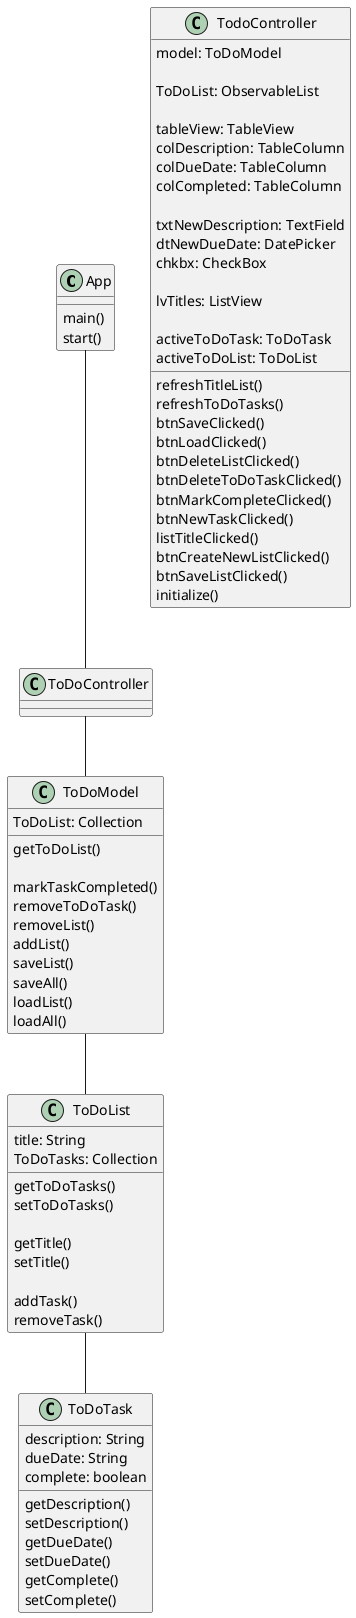 @startuml

class App {
    main()
    start()
}

class TodoController {
    model: ToDoModel

    ToDoList: ObservableList

    tableView: TableView
    colDescription: TableColumn
    colDueDate: TableColumn
    colCompleted: TableColumn

    txtNewDescription: TextField
    dtNewDueDate: DatePicker
    chkbx: CheckBox

    lvTitles: ListView

    activeToDoTask: ToDoTask
    activeToDoList: ToDoList

    refreshTitleList()
    refreshToDoTasks()
    btnSaveClicked()
    btnLoadClicked()
    btnDeleteListClicked()
    btnDeleteToDoTaskClicked()
    btnMarkCompleteClicked()
    btnNewTaskClicked()
    listTitleClicked()
    btnCreateNewListClicked()
    btnSaveListClicked()
    initialize()
}

class ToDoModel {
    ToDoList: Collection

    getToDoList()

    markTaskCompleted()
    removeToDoTask()
    removeList()
    addList()
    saveList()
    saveAll()
    loadList()
    loadAll()
}

class ToDoList {
    title: String
    ToDoTasks: Collection

    getToDoTasks()
    setToDoTasks()

    getTitle()
    setTitle()

    addTask()
    removeTask()
}

class ToDoTask {
    description: String
    dueDate: String
    complete: boolean

    getDescription()
    setDescription()
    getDueDate()
    setDueDate()
    getComplete()
    setComplete()
}

App -- ToDoController
ToDoController -- ToDoModel
ToDoModel -- ToDoList
ToDoList -- ToDoTask

@enduml